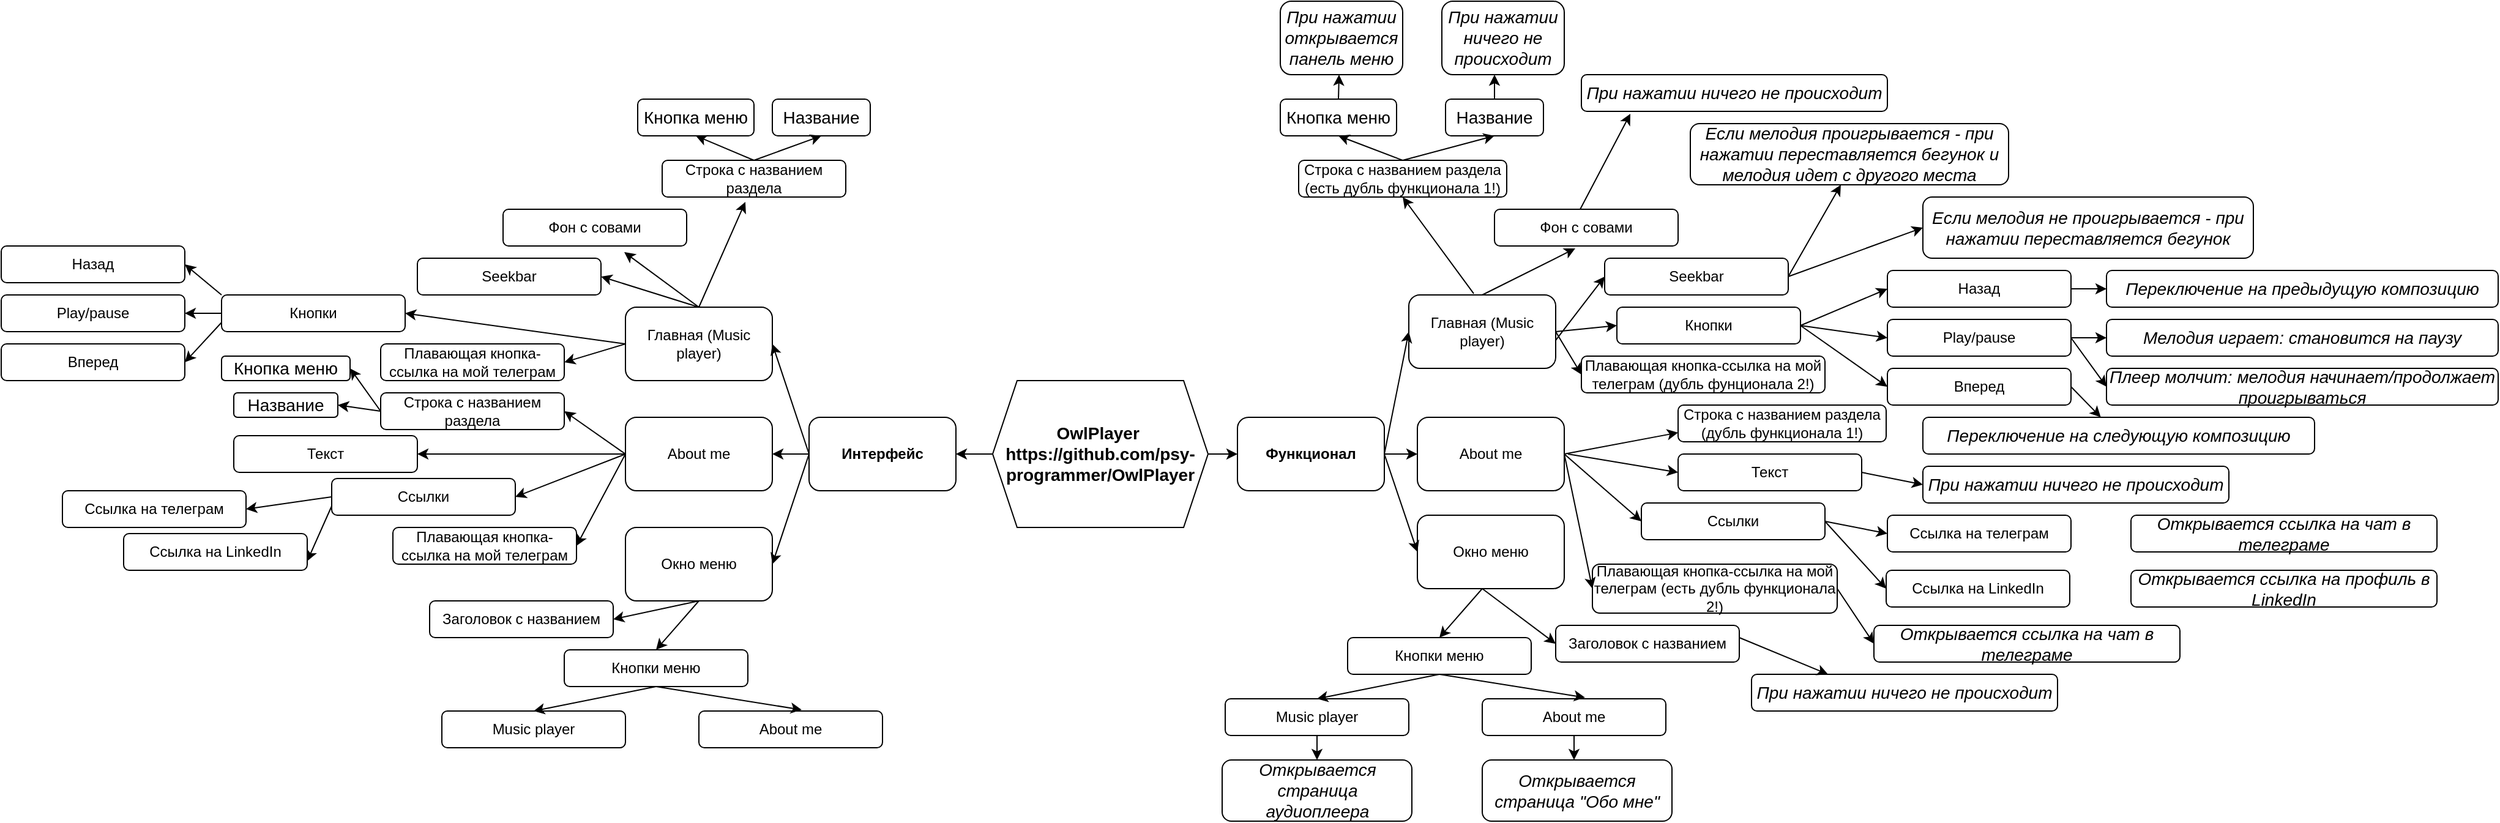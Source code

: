 <mxfile version="20.8.16" type="device"><diagram name="Страница 1" id="wlmqY3EGqq2EvSw1T-pK"><mxGraphModel dx="1947" dy="1701" grid="1" gridSize="10" guides="1" tooltips="1" connect="1" arrows="1" fold="1" page="1" pageScale="1" pageWidth="827" pageHeight="1169" math="0" shadow="0"><root><mxCell id="0"/><mxCell id="1" parent="0"/><mxCell id="CNQ6CrilZ396nEwIzc4L-50" value="" style="edgeStyle=orthogonalEdgeStyle;rounded=0;orthogonalLoop=1;jettySize=auto;html=1;" parent="1" source="CNQ6CrilZ396nEwIzc4L-1" target="CNQ6CrilZ396nEwIzc4L-6" edge="1"><mxGeometry relative="1" as="geometry"/></mxCell><mxCell id="CNQ6CrilZ396nEwIzc4L-1" value="&lt;font style=&quot;font-size: 14px;&quot;&gt;&lt;b&gt;OwlPlayer&amp;nbsp;&lt;br&gt;https://github.com/psy-programmer/OwlPlayer&lt;/b&gt;&lt;/font&gt;" style="shape=hexagon;perimeter=hexagonPerimeter2;whiteSpace=wrap;html=1;fixedSize=1;" parent="1" vertex="1"><mxGeometry x="360" y="190" width="176" height="120" as="geometry"/></mxCell><mxCell id="CNQ6CrilZ396nEwIzc4L-8" value="" style="edgeStyle=orthogonalEdgeStyle;rounded=0;orthogonalLoop=1;jettySize=auto;html=1;" parent="1" source="CNQ6CrilZ396nEwIzc4L-2" target="CNQ6CrilZ396nEwIzc4L-4" edge="1"><mxGeometry relative="1" as="geometry"/></mxCell><mxCell id="CNQ6CrilZ396nEwIzc4L-2" value="&lt;b&gt;Интерфейс&lt;/b&gt;" style="rounded=1;whiteSpace=wrap;html=1;" parent="1" vertex="1"><mxGeometry x="210" y="220" width="120" height="60" as="geometry"/></mxCell><mxCell id="CNQ6CrilZ396nEwIzc4L-3" value="Главная (Music player)" style="rounded=1;whiteSpace=wrap;html=1;" parent="1" vertex="1"><mxGeometry x="60" y="130" width="120" height="60" as="geometry"/></mxCell><mxCell id="CNQ6CrilZ396nEwIzc4L-4" value="About me" style="rounded=1;whiteSpace=wrap;html=1;" parent="1" vertex="1"><mxGeometry x="60" y="220" width="120" height="60" as="geometry"/></mxCell><mxCell id="CNQ6CrilZ396nEwIzc4L-5" value="Окно меню" style="rounded=1;whiteSpace=wrap;html=1;" parent="1" vertex="1"><mxGeometry x="60" y="310" width="120" height="60" as="geometry"/></mxCell><mxCell id="6LfCmy8gmKHxWQRfCcgn-65" value="" style="edgeStyle=orthogonalEdgeStyle;rounded=0;orthogonalLoop=1;jettySize=auto;html=1;" edge="1" parent="1" source="CNQ6CrilZ396nEwIzc4L-6" target="6LfCmy8gmKHxWQRfCcgn-37"><mxGeometry relative="1" as="geometry"/></mxCell><mxCell id="CNQ6CrilZ396nEwIzc4L-6" value="&lt;b&gt;Функционал&lt;/b&gt;" style="rounded=1;whiteSpace=wrap;html=1;" parent="1" vertex="1"><mxGeometry x="560" y="220" width="120" height="60" as="geometry"/></mxCell><mxCell id="CNQ6CrilZ396nEwIzc4L-7" value="" style="endArrow=classic;html=1;rounded=0;exitX=0;exitY=0.5;exitDx=0;exitDy=0;entryX=1;entryY=0.5;entryDx=0;entryDy=0;" parent="1" source="CNQ6CrilZ396nEwIzc4L-1" target="CNQ6CrilZ396nEwIzc4L-2" edge="1"><mxGeometry width="50" height="50" relative="1" as="geometry"><mxPoint x="390" y="270" as="sourcePoint"/><mxPoint x="440" y="220" as="targetPoint"/></mxGeometry></mxCell><mxCell id="CNQ6CrilZ396nEwIzc4L-10" value="" style="endArrow=classic;html=1;rounded=0;exitX=0;exitY=0.5;exitDx=0;exitDy=0;entryX=1;entryY=0.5;entryDx=0;entryDy=0;" parent="1" source="CNQ6CrilZ396nEwIzc4L-2" target="CNQ6CrilZ396nEwIzc4L-3" edge="1"><mxGeometry width="50" height="50" relative="1" as="geometry"><mxPoint x="390" y="270" as="sourcePoint"/><mxPoint x="440" y="220" as="targetPoint"/></mxGeometry></mxCell><mxCell id="CNQ6CrilZ396nEwIzc4L-11" value="" style="endArrow=classic;html=1;rounded=0;exitX=0;exitY=0.5;exitDx=0;exitDy=0;entryX=1;entryY=0.5;entryDx=0;entryDy=0;" parent="1" source="CNQ6CrilZ396nEwIzc4L-2" target="CNQ6CrilZ396nEwIzc4L-5" edge="1"><mxGeometry width="50" height="50" relative="1" as="geometry"><mxPoint x="390" y="270" as="sourcePoint"/><mxPoint x="440" y="220" as="targetPoint"/></mxGeometry></mxCell><mxCell id="CNQ6CrilZ396nEwIzc4L-12" value="Строка с названием раздела" style="rounded=1;whiteSpace=wrap;html=1;" parent="1" vertex="1"><mxGeometry x="90" y="10" width="150" height="30" as="geometry"/></mxCell><mxCell id="CNQ6CrilZ396nEwIzc4L-14" value="Фон с совами" style="rounded=1;whiteSpace=wrap;html=1;" parent="1" vertex="1"><mxGeometry x="-40" y="50" width="150" height="30" as="geometry"/></mxCell><mxCell id="CNQ6CrilZ396nEwIzc4L-15" value="Seekbar" style="rounded=1;whiteSpace=wrap;html=1;" parent="1" vertex="1"><mxGeometry x="-110" y="90" width="150" height="30" as="geometry"/></mxCell><mxCell id="CNQ6CrilZ396nEwIzc4L-16" value="Кнопки" style="rounded=1;whiteSpace=wrap;html=1;" parent="1" vertex="1"><mxGeometry x="-270" y="120" width="150" height="30" as="geometry"/></mxCell><mxCell id="CNQ6CrilZ396nEwIzc4L-17" value="Плавающая кнопка-ссылка на мой телеграм" style="rounded=1;whiteSpace=wrap;html=1;" parent="1" vertex="1"><mxGeometry x="-140" y="160" width="150" height="30" as="geometry"/></mxCell><mxCell id="CNQ6CrilZ396nEwIzc4L-18" value="Строка с названием раздела" style="rounded=1;whiteSpace=wrap;html=1;" parent="1" vertex="1"><mxGeometry x="-140" y="200" width="150" height="30" as="geometry"/></mxCell><mxCell id="CNQ6CrilZ396nEwIzc4L-20" value="Текст" style="rounded=1;whiteSpace=wrap;html=1;" parent="1" vertex="1"><mxGeometry x="-260" y="235" width="150" height="30" as="geometry"/></mxCell><mxCell id="CNQ6CrilZ396nEwIzc4L-21" value="Ссылки" style="rounded=1;whiteSpace=wrap;html=1;" parent="1" vertex="1"><mxGeometry x="-180" y="270" width="150" height="30" as="geometry"/></mxCell><mxCell id="CNQ6CrilZ396nEwIzc4L-23" value="Плавающая кнопка-ссылка на мой телеграм" style="rounded=1;whiteSpace=wrap;html=1;" parent="1" vertex="1"><mxGeometry x="-130" y="310" width="150" height="30" as="geometry"/></mxCell><mxCell id="CNQ6CrilZ396nEwIzc4L-24" value="Заголовок с названием" style="rounded=1;whiteSpace=wrap;html=1;" parent="1" vertex="1"><mxGeometry x="-100" y="370" width="150" height="30" as="geometry"/></mxCell><mxCell id="CNQ6CrilZ396nEwIzc4L-26" value="Кнопки меню" style="rounded=1;whiteSpace=wrap;html=1;" parent="1" vertex="1"><mxGeometry x="10" y="410" width="150" height="30" as="geometry"/></mxCell><mxCell id="CNQ6CrilZ396nEwIzc4L-27" value="Назад" style="rounded=1;whiteSpace=wrap;html=1;" parent="1" vertex="1"><mxGeometry x="-450" y="80" width="150" height="30" as="geometry"/></mxCell><mxCell id="CNQ6CrilZ396nEwIzc4L-28" value="Play/pause&lt;br&gt;" style="rounded=1;whiteSpace=wrap;html=1;" parent="1" vertex="1"><mxGeometry x="-450" y="120" width="150" height="30" as="geometry"/></mxCell><mxCell id="CNQ6CrilZ396nEwIzc4L-29" value="Вперед" style="rounded=1;whiteSpace=wrap;html=1;" parent="1" vertex="1"><mxGeometry x="-450" y="160" width="150" height="30" as="geometry"/></mxCell><mxCell id="CNQ6CrilZ396nEwIzc4L-30" value="Music player" style="rounded=1;whiteSpace=wrap;html=1;" parent="1" vertex="1"><mxGeometry x="-90" y="460" width="150" height="30" as="geometry"/></mxCell><mxCell id="CNQ6CrilZ396nEwIzc4L-31" value="About me" style="rounded=1;whiteSpace=wrap;html=1;" parent="1" vertex="1"><mxGeometry x="120" y="460" width="150" height="30" as="geometry"/></mxCell><mxCell id="CNQ6CrilZ396nEwIzc4L-32" value="" style="endArrow=classic;html=1;rounded=0;exitX=0.5;exitY=0;exitDx=0;exitDy=0;entryX=0.453;entryY=1.133;entryDx=0;entryDy=0;entryPerimeter=0;" parent="1" source="CNQ6CrilZ396nEwIzc4L-3" target="CNQ6CrilZ396nEwIzc4L-12" edge="1"><mxGeometry width="50" height="50" relative="1" as="geometry"><mxPoint x="50" y="270" as="sourcePoint"/><mxPoint x="100" y="220" as="targetPoint"/></mxGeometry></mxCell><mxCell id="CNQ6CrilZ396nEwIzc4L-35" value="" style="endArrow=classic;html=1;rounded=0;entryX=0.66;entryY=1.167;entryDx=0;entryDy=0;entryPerimeter=0;" parent="1" target="CNQ6CrilZ396nEwIzc4L-14" edge="1"><mxGeometry width="50" height="50" relative="1" as="geometry"><mxPoint x="120" y="130" as="sourcePoint"/><mxPoint x="167.95" y="53.99" as="targetPoint"/></mxGeometry></mxCell><mxCell id="CNQ6CrilZ396nEwIzc4L-36" value="" style="endArrow=classic;html=1;rounded=0;entryX=1;entryY=0.5;entryDx=0;entryDy=0;" parent="1" target="CNQ6CrilZ396nEwIzc4L-15" edge="1"><mxGeometry width="50" height="50" relative="1" as="geometry"><mxPoint x="120" y="130" as="sourcePoint"/><mxPoint x="72" y="96" as="targetPoint"/></mxGeometry></mxCell><mxCell id="CNQ6CrilZ396nEwIzc4L-37" value="" style="endArrow=classic;html=1;rounded=0;entryX=1;entryY=0.5;entryDx=0;entryDy=0;exitX=0;exitY=0.5;exitDx=0;exitDy=0;" parent="1" source="CNQ6CrilZ396nEwIzc4L-3" target="CNQ6CrilZ396nEwIzc4L-16" edge="1"><mxGeometry width="50" height="50" relative="1" as="geometry"><mxPoint x="130" y="140" as="sourcePoint"/><mxPoint x="50" y="115" as="targetPoint"/></mxGeometry></mxCell><mxCell id="CNQ6CrilZ396nEwIzc4L-38" value="" style="endArrow=classic;html=1;rounded=0;entryX=1;entryY=0.5;entryDx=0;entryDy=0;" parent="1" target="CNQ6CrilZ396nEwIzc4L-17" edge="1"><mxGeometry width="50" height="50" relative="1" as="geometry"><mxPoint x="60" y="160" as="sourcePoint"/><mxPoint x="-110" y="145" as="targetPoint"/></mxGeometry></mxCell><mxCell id="CNQ6CrilZ396nEwIzc4L-39" value="" style="endArrow=classic;html=1;rounded=0;entryX=1;entryY=0.5;entryDx=0;entryDy=0;exitX=0;exitY=0.5;exitDx=0;exitDy=0;" parent="1" source="CNQ6CrilZ396nEwIzc4L-4" target="CNQ6CrilZ396nEwIzc4L-18" edge="1"><mxGeometry width="50" height="50" relative="1" as="geometry"><mxPoint x="70" y="170" as="sourcePoint"/><mxPoint x="20" y="185" as="targetPoint"/></mxGeometry></mxCell><mxCell id="CNQ6CrilZ396nEwIzc4L-40" value="" style="endArrow=classic;html=1;rounded=0;entryX=1;entryY=0.5;entryDx=0;entryDy=0;exitX=0;exitY=0;exitDx=0;exitDy=0;" parent="1" source="CNQ6CrilZ396nEwIzc4L-16" target="CNQ6CrilZ396nEwIzc4L-27" edge="1"><mxGeometry width="50" height="50" relative="1" as="geometry"><mxPoint x="-100" y="130" as="sourcePoint"/><mxPoint x="-280" y="105" as="targetPoint"/></mxGeometry></mxCell><mxCell id="CNQ6CrilZ396nEwIzc4L-41" value="" style="endArrow=classic;html=1;rounded=0;entryX=1;entryY=0.5;entryDx=0;entryDy=0;" parent="1" target="CNQ6CrilZ396nEwIzc4L-28" edge="1"><mxGeometry width="50" height="50" relative="1" as="geometry"><mxPoint x="-270" y="135" as="sourcePoint"/><mxPoint x="-290" y="105" as="targetPoint"/></mxGeometry></mxCell><mxCell id="CNQ6CrilZ396nEwIzc4L-42" value="" style="endArrow=classic;html=1;rounded=0;entryX=1;entryY=0.5;entryDx=0;entryDy=0;exitX=0;exitY=0.75;exitDx=0;exitDy=0;" parent="1" source="CNQ6CrilZ396nEwIzc4L-16" target="CNQ6CrilZ396nEwIzc4L-29" edge="1"><mxGeometry width="50" height="50" relative="1" as="geometry"><mxPoint x="-260" y="145" as="sourcePoint"/><mxPoint x="-300" y="145" as="targetPoint"/></mxGeometry></mxCell><mxCell id="CNQ6CrilZ396nEwIzc4L-43" value="" style="endArrow=classic;html=1;rounded=0;entryX=1;entryY=0.5;entryDx=0;entryDy=0;" parent="1" target="CNQ6CrilZ396nEwIzc4L-20" edge="1"><mxGeometry width="50" height="50" relative="1" as="geometry"><mxPoint x="60" y="250" as="sourcePoint"/><mxPoint x="20" y="225" as="targetPoint"/></mxGeometry></mxCell><mxCell id="CNQ6CrilZ396nEwIzc4L-44" value="" style="endArrow=classic;html=1;rounded=0;entryX=1;entryY=0.5;entryDx=0;entryDy=0;" parent="1" target="CNQ6CrilZ396nEwIzc4L-21" edge="1"><mxGeometry width="50" height="50" relative="1" as="geometry"><mxPoint x="60" y="250" as="sourcePoint"/><mxPoint x="-100" y="260" as="targetPoint"/></mxGeometry></mxCell><mxCell id="CNQ6CrilZ396nEwIzc4L-45" value="" style="endArrow=classic;html=1;rounded=0;entryX=1;entryY=0.5;entryDx=0;entryDy=0;exitX=0;exitY=0.5;exitDx=0;exitDy=0;" parent="1" source="CNQ6CrilZ396nEwIzc4L-4" target="CNQ6CrilZ396nEwIzc4L-23" edge="1"><mxGeometry width="50" height="50" relative="1" as="geometry"><mxPoint x="70" y="260" as="sourcePoint"/><mxPoint x="-20" y="295" as="targetPoint"/></mxGeometry></mxCell><mxCell id="CNQ6CrilZ396nEwIzc4L-46" value="" style="endArrow=classic;html=1;rounded=0;entryX=1;entryY=0.5;entryDx=0;entryDy=0;exitX=0.5;exitY=1;exitDx=0;exitDy=0;" parent="1" source="CNQ6CrilZ396nEwIzc4L-5" target="CNQ6CrilZ396nEwIzc4L-24" edge="1"><mxGeometry width="50" height="50" relative="1" as="geometry"><mxPoint x="70" y="260" as="sourcePoint"/><mxPoint x="30" y="335" as="targetPoint"/></mxGeometry></mxCell><mxCell id="CNQ6CrilZ396nEwIzc4L-47" value="" style="endArrow=classic;html=1;rounded=0;entryX=0.5;entryY=0;entryDx=0;entryDy=0;" parent="1" target="CNQ6CrilZ396nEwIzc4L-26" edge="1"><mxGeometry width="50" height="50" relative="1" as="geometry"><mxPoint x="120" y="370" as="sourcePoint"/><mxPoint x="60" y="395" as="targetPoint"/></mxGeometry></mxCell><mxCell id="CNQ6CrilZ396nEwIzc4L-48" value="" style="endArrow=classic;html=1;rounded=0;entryX=0.5;entryY=0;entryDx=0;entryDy=0;exitX=0.5;exitY=1;exitDx=0;exitDy=0;" parent="1" source="CNQ6CrilZ396nEwIzc4L-26" target="CNQ6CrilZ396nEwIzc4L-30" edge="1"><mxGeometry width="50" height="50" relative="1" as="geometry"><mxPoint x="130" y="380" as="sourcePoint"/><mxPoint x="95" y="420" as="targetPoint"/></mxGeometry></mxCell><mxCell id="CNQ6CrilZ396nEwIzc4L-49" value="" style="endArrow=classic;html=1;rounded=0;entryX=0.56;entryY=-0.033;entryDx=0;entryDy=0;exitX=0.5;exitY=1;exitDx=0;exitDy=0;entryPerimeter=0;" parent="1" source="CNQ6CrilZ396nEwIzc4L-26" target="CNQ6CrilZ396nEwIzc4L-31" edge="1"><mxGeometry width="50" height="50" relative="1" as="geometry"><mxPoint x="95" y="450" as="sourcePoint"/><mxPoint x="-5" y="470" as="targetPoint"/></mxGeometry></mxCell><mxCell id="6LfCmy8gmKHxWQRfCcgn-36" value="Главная (Music player)" style="rounded=1;whiteSpace=wrap;html=1;" vertex="1" parent="1"><mxGeometry x="700" y="120" width="120" height="60" as="geometry"/></mxCell><mxCell id="6LfCmy8gmKHxWQRfCcgn-37" value="About me" style="rounded=1;whiteSpace=wrap;html=1;" vertex="1" parent="1"><mxGeometry x="707" y="220" width="120" height="60" as="geometry"/></mxCell><mxCell id="6LfCmy8gmKHxWQRfCcgn-38" value="Окно меню" style="rounded=1;whiteSpace=wrap;html=1;" vertex="1" parent="1"><mxGeometry x="707" y="300" width="120" height="60" as="geometry"/></mxCell><mxCell id="6LfCmy8gmKHxWQRfCcgn-39" value="Заголовок с названием" style="rounded=1;whiteSpace=wrap;html=1;" vertex="1" parent="1"><mxGeometry x="820" y="390" width="150" height="30" as="geometry"/></mxCell><mxCell id="6LfCmy8gmKHxWQRfCcgn-40" value="Кнопки меню" style="rounded=1;whiteSpace=wrap;html=1;" vertex="1" parent="1"><mxGeometry x="650" y="400" width="150" height="30" as="geometry"/></mxCell><mxCell id="6LfCmy8gmKHxWQRfCcgn-41" value="Music player" style="rounded=1;whiteSpace=wrap;html=1;" vertex="1" parent="1"><mxGeometry x="550" y="450" width="150" height="30" as="geometry"/></mxCell><mxCell id="6LfCmy8gmKHxWQRfCcgn-42" value="About me" style="rounded=1;whiteSpace=wrap;html=1;" vertex="1" parent="1"><mxGeometry x="760" y="450" width="150" height="30" as="geometry"/></mxCell><mxCell id="6LfCmy8gmKHxWQRfCcgn-43" value="" style="endArrow=classic;html=1;rounded=0;entryX=0;entryY=0.5;entryDx=0;entryDy=0;exitX=0.5;exitY=1;exitDx=0;exitDy=0;" edge="1" target="6LfCmy8gmKHxWQRfCcgn-39" parent="1"><mxGeometry width="50" height="50" relative="1" as="geometry"><mxPoint x="760" y="360" as="sourcePoint"/><mxPoint x="670" y="325" as="targetPoint"/></mxGeometry></mxCell><mxCell id="6LfCmy8gmKHxWQRfCcgn-44" value="" style="endArrow=classic;html=1;rounded=0;entryX=0.5;entryY=0;entryDx=0;entryDy=0;" edge="1" target="6LfCmy8gmKHxWQRfCcgn-40" parent="1"><mxGeometry width="50" height="50" relative="1" as="geometry"><mxPoint x="760" y="360" as="sourcePoint"/><mxPoint x="700" y="385" as="targetPoint"/></mxGeometry></mxCell><mxCell id="6LfCmy8gmKHxWQRfCcgn-45" value="" style="endArrow=classic;html=1;rounded=0;entryX=0.5;entryY=0;entryDx=0;entryDy=0;exitX=0.5;exitY=1;exitDx=0;exitDy=0;" edge="1" source="6LfCmy8gmKHxWQRfCcgn-40" target="6LfCmy8gmKHxWQRfCcgn-41" parent="1"><mxGeometry width="50" height="50" relative="1" as="geometry"><mxPoint x="770" y="370" as="sourcePoint"/><mxPoint x="735" y="410" as="targetPoint"/></mxGeometry></mxCell><mxCell id="6LfCmy8gmKHxWQRfCcgn-46" value="" style="endArrow=classic;html=1;rounded=0;entryX=0.56;entryY=-0.033;entryDx=0;entryDy=0;exitX=0.5;exitY=1;exitDx=0;exitDy=0;entryPerimeter=0;" edge="1" source="6LfCmy8gmKHxWQRfCcgn-40" target="6LfCmy8gmKHxWQRfCcgn-42" parent="1"><mxGeometry width="50" height="50" relative="1" as="geometry"><mxPoint x="735" y="440" as="sourcePoint"/><mxPoint x="635" y="460" as="targetPoint"/></mxGeometry></mxCell><mxCell id="6LfCmy8gmKHxWQRfCcgn-47" value="Строка с названием раздела (дубль функционала 1!)" style="rounded=1;whiteSpace=wrap;html=1;" vertex="1" parent="1"><mxGeometry x="920" y="210" width="170" height="30" as="geometry"/></mxCell><mxCell id="6LfCmy8gmKHxWQRfCcgn-48" value="Текст" style="rounded=1;whiteSpace=wrap;html=1;" vertex="1" parent="1"><mxGeometry x="920" y="250" width="150" height="30" as="geometry"/></mxCell><mxCell id="6LfCmy8gmKHxWQRfCcgn-49" value="Ссылки" style="rounded=1;whiteSpace=wrap;html=1;" vertex="1" parent="1"><mxGeometry x="890" y="290" width="150" height="30" as="geometry"/></mxCell><mxCell id="6LfCmy8gmKHxWQRfCcgn-50" value="Плавающая кнопка-ссылка на мой телеграм (есть дубль функционала 2!)" style="rounded=1;whiteSpace=wrap;html=1;" vertex="1" parent="1"><mxGeometry x="850" y="340" width="200" height="40" as="geometry"/></mxCell><mxCell id="6LfCmy8gmKHxWQRfCcgn-51" value="Ссылка на телеграм" style="rounded=1;whiteSpace=wrap;html=1;" vertex="1" parent="1"><mxGeometry x="-400" y="280" width="150" height="30" as="geometry"/></mxCell><mxCell id="6LfCmy8gmKHxWQRfCcgn-52" value="Ссылка на LinkedIn&lt;br&gt;" style="rounded=1;whiteSpace=wrap;html=1;" vertex="1" parent="1"><mxGeometry x="-350" y="315" width="150" height="30" as="geometry"/></mxCell><mxCell id="6LfCmy8gmKHxWQRfCcgn-53" value="" style="endArrow=classic;html=1;rounded=0;entryX=1;entryY=0.5;entryDx=0;entryDy=0;exitX=0;exitY=0.5;exitDx=0;exitDy=0;" edge="1" parent="1" source="CNQ6CrilZ396nEwIzc4L-21" target="6LfCmy8gmKHxWQRfCcgn-51"><mxGeometry width="50" height="50" relative="1" as="geometry"><mxPoint x="-260" y="152.5" as="sourcePoint"/><mxPoint x="-290" y="195" as="targetPoint"/></mxGeometry></mxCell><mxCell id="6LfCmy8gmKHxWQRfCcgn-54" value="" style="endArrow=classic;html=1;rounded=0;entryX=1;entryY=0.75;entryDx=0;entryDy=0;exitX=0;exitY=0.75;exitDx=0;exitDy=0;" edge="1" parent="1" source="CNQ6CrilZ396nEwIzc4L-21" target="6LfCmy8gmKHxWQRfCcgn-52"><mxGeometry width="50" height="50" relative="1" as="geometry"><mxPoint x="-170" y="295" as="sourcePoint"/><mxPoint x="-240" y="305" as="targetPoint"/></mxGeometry></mxCell><mxCell id="6LfCmy8gmKHxWQRfCcgn-55" value="Ссылка на телеграм" style="rounded=1;whiteSpace=wrap;html=1;" vertex="1" parent="1"><mxGeometry x="1091" y="300" width="150" height="30" as="geometry"/></mxCell><mxCell id="6LfCmy8gmKHxWQRfCcgn-56" value="Ссылка на LinkedIn&lt;br&gt;" style="rounded=1;whiteSpace=wrap;html=1;" vertex="1" parent="1"><mxGeometry x="1090" y="345" width="150" height="30" as="geometry"/></mxCell><mxCell id="6LfCmy8gmKHxWQRfCcgn-57" value="" style="endArrow=classic;html=1;rounded=0;entryX=0;entryY=0.5;entryDx=0;entryDy=0;exitX=1;exitY=0.5;exitDx=0;exitDy=0;" edge="1" target="6LfCmy8gmKHxWQRfCcgn-55" parent="1" source="6LfCmy8gmKHxWQRfCcgn-49"><mxGeometry width="50" height="50" relative="1" as="geometry"><mxPoint x="1340" y="285" as="sourcePoint"/><mxPoint x="1230" y="195" as="targetPoint"/></mxGeometry></mxCell><mxCell id="6LfCmy8gmKHxWQRfCcgn-58" value="" style="endArrow=classic;html=1;rounded=0;entryX=0;entryY=0.5;entryDx=0;entryDy=0;exitX=1;exitY=0.5;exitDx=0;exitDy=0;" edge="1" target="6LfCmy8gmKHxWQRfCcgn-56" parent="1" source="6LfCmy8gmKHxWQRfCcgn-49"><mxGeometry width="50" height="50" relative="1" as="geometry"><mxPoint x="1070" y="300" as="sourcePoint"/><mxPoint x="1280" y="305" as="targetPoint"/></mxGeometry></mxCell><mxCell id="6LfCmy8gmKHxWQRfCcgn-61" value="" style="endArrow=classic;html=1;rounded=0;entryX=0;entryY=0.5;entryDx=0;entryDy=0;exitX=1;exitY=0.5;exitDx=0;exitDy=0;" edge="1" target="6LfCmy8gmKHxWQRfCcgn-50" parent="1"><mxGeometry width="50" height="50" relative="1" as="geometry"><mxPoint x="827" y="250" as="sourcePoint"/><mxPoint x="877" y="340" as="targetPoint"/></mxGeometry></mxCell><mxCell id="6LfCmy8gmKHxWQRfCcgn-62" value="" style="endArrow=classic;html=1;rounded=0;entryX=0;entryY=0.5;entryDx=0;entryDy=0;" edge="1" target="6LfCmy8gmKHxWQRfCcgn-49" parent="1"><mxGeometry width="50" height="50" relative="1" as="geometry"><mxPoint x="827" y="250" as="sourcePoint"/><mxPoint x="927" y="280" as="targetPoint"/></mxGeometry></mxCell><mxCell id="6LfCmy8gmKHxWQRfCcgn-63" value="" style="endArrow=classic;html=1;rounded=0;entryX=0;entryY=0.5;entryDx=0;entryDy=0;" edge="1" parent="1" target="6LfCmy8gmKHxWQRfCcgn-48"><mxGeometry width="50" height="50" relative="1" as="geometry"><mxPoint x="830" y="250" as="sourcePoint"/><mxPoint x="1250" y="340" as="targetPoint"/></mxGeometry></mxCell><mxCell id="6LfCmy8gmKHxWQRfCcgn-64" value="" style="endArrow=classic;html=1;rounded=0;exitX=1;exitY=0.5;exitDx=0;exitDy=0;entryX=0;entryY=0.75;entryDx=0;entryDy=0;" edge="1" parent="1" source="6LfCmy8gmKHxWQRfCcgn-37" target="6LfCmy8gmKHxWQRfCcgn-47"><mxGeometry width="50" height="50" relative="1" as="geometry"><mxPoint x="850" y="390" as="sourcePoint"/><mxPoint x="900" y="340" as="targetPoint"/></mxGeometry></mxCell><mxCell id="6LfCmy8gmKHxWQRfCcgn-66" value="" style="endArrow=classic;html=1;rounded=0;entryX=0;entryY=0.5;entryDx=0;entryDy=0;exitX=1;exitY=0.5;exitDx=0;exitDy=0;" edge="1" parent="1" source="CNQ6CrilZ396nEwIzc4L-6" target="6LfCmy8gmKHxWQRfCcgn-38"><mxGeometry width="50" height="50" relative="1" as="geometry"><mxPoint x="613" y="280" as="sourcePoint"/><mxPoint x="680" y="305" as="targetPoint"/></mxGeometry></mxCell><mxCell id="6LfCmy8gmKHxWQRfCcgn-67" value="" style="endArrow=classic;html=1;rounded=0;exitX=1;exitY=0.5;exitDx=0;exitDy=0;entryX=0;entryY=0.5;entryDx=0;entryDy=0;" edge="1" parent="1" source="CNQ6CrilZ396nEwIzc4L-6" target="6LfCmy8gmKHxWQRfCcgn-36"><mxGeometry width="50" height="50" relative="1" as="geometry"><mxPoint x="837" y="260" as="sourcePoint"/><mxPoint x="930" y="232.5" as="targetPoint"/></mxGeometry></mxCell><mxCell id="6LfCmy8gmKHxWQRfCcgn-68" value="Строка с названием раздела (есть дубль функционала 1!)" style="rounded=1;whiteSpace=wrap;html=1;" vertex="1" parent="1"><mxGeometry x="610" y="10" width="170" height="30" as="geometry"/></mxCell><mxCell id="6LfCmy8gmKHxWQRfCcgn-69" value="Фон с совами" style="rounded=1;whiteSpace=wrap;html=1;" vertex="1" parent="1"><mxGeometry x="770" y="50" width="150" height="30" as="geometry"/></mxCell><mxCell id="6LfCmy8gmKHxWQRfCcgn-70" value="Seekbar" style="rounded=1;whiteSpace=wrap;html=1;" vertex="1" parent="1"><mxGeometry x="860" y="90" width="150" height="30" as="geometry"/></mxCell><mxCell id="6LfCmy8gmKHxWQRfCcgn-71" value="Кнопки" style="rounded=1;whiteSpace=wrap;html=1;" vertex="1" parent="1"><mxGeometry x="870" y="130" width="150" height="30" as="geometry"/></mxCell><mxCell id="6LfCmy8gmKHxWQRfCcgn-72" value="Плавающая кнопка-ссылка на мой телеграм (дубль фунционала 2!)" style="rounded=1;whiteSpace=wrap;html=1;" vertex="1" parent="1"><mxGeometry x="841" y="170" width="199" height="30" as="geometry"/></mxCell><mxCell id="6LfCmy8gmKHxWQRfCcgn-73" value="Назад" style="rounded=1;whiteSpace=wrap;html=1;" vertex="1" parent="1"><mxGeometry x="1091" y="100" width="150" height="30" as="geometry"/></mxCell><mxCell id="6LfCmy8gmKHxWQRfCcgn-74" value="Play/pause&lt;br&gt;" style="rounded=1;whiteSpace=wrap;html=1;" vertex="1" parent="1"><mxGeometry x="1091" y="140" width="150" height="30" as="geometry"/></mxCell><mxCell id="6LfCmy8gmKHxWQRfCcgn-75" value="" style="endArrow=classic;html=1;rounded=0;entryX=0;entryY=0.5;entryDx=0;entryDy=0;exitX=1;exitY=0.5;exitDx=0;exitDy=0;" edge="1" source="6LfCmy8gmKHxWQRfCcgn-71" target="6LfCmy8gmKHxWQRfCcgn-73" parent="1"><mxGeometry width="50" height="50" relative="1" as="geometry"><mxPoint x="1020" y="140" as="sourcePoint"/><mxPoint x="1180" y="65" as="targetPoint"/></mxGeometry></mxCell><mxCell id="6LfCmy8gmKHxWQRfCcgn-76" value="" style="endArrow=classic;html=1;rounded=0;entryX=0;entryY=0.5;entryDx=0;entryDy=0;" edge="1" target="6LfCmy8gmKHxWQRfCcgn-74" parent="1"><mxGeometry width="50" height="50" relative="1" as="geometry"><mxPoint x="1020" y="145" as="sourcePoint"/><mxPoint x="1170" y="65" as="targetPoint"/></mxGeometry></mxCell><mxCell id="6LfCmy8gmKHxWQRfCcgn-79" value="" style="endArrow=classic;html=1;rounded=0;fontSize=14;exitX=0.442;exitY=-0.017;exitDx=0;exitDy=0;exitPerimeter=0;entryX=0.5;entryY=1;entryDx=0;entryDy=0;" edge="1" parent="1" source="6LfCmy8gmKHxWQRfCcgn-36" target="6LfCmy8gmKHxWQRfCcgn-68"><mxGeometry width="50" height="50" relative="1" as="geometry"><mxPoint x="870" y="290" as="sourcePoint"/><mxPoint x="920" y="240" as="targetPoint"/></mxGeometry></mxCell><mxCell id="6LfCmy8gmKHxWQRfCcgn-80" value="" style="endArrow=classic;html=1;rounded=0;fontSize=14;exitX=0.5;exitY=0;exitDx=0;exitDy=0;entryX=0.44;entryY=1.067;entryDx=0;entryDy=0;entryPerimeter=0;" edge="1" parent="1" source="6LfCmy8gmKHxWQRfCcgn-36" target="6LfCmy8gmKHxWQRfCcgn-69"><mxGeometry width="50" height="50" relative="1" as="geometry"><mxPoint x="763.04" y="128.98" as="sourcePoint"/><mxPoint x="715" y="50" as="targetPoint"/></mxGeometry></mxCell><mxCell id="6LfCmy8gmKHxWQRfCcgn-82" value="" style="endArrow=classic;html=1;rounded=0;fontSize=14;exitX=1;exitY=0.5;exitDx=0;exitDy=0;entryX=0;entryY=0.5;entryDx=0;entryDy=0;" edge="1" parent="1" source="6LfCmy8gmKHxWQRfCcgn-36" target="6LfCmy8gmKHxWQRfCcgn-72"><mxGeometry width="50" height="50" relative="1" as="geometry"><mxPoint x="870" y="290" as="sourcePoint"/><mxPoint x="920" y="240" as="targetPoint"/></mxGeometry></mxCell><mxCell id="6LfCmy8gmKHxWQRfCcgn-83" value="" style="endArrow=classic;html=1;rounded=0;fontSize=14;entryX=0;entryY=0.5;entryDx=0;entryDy=0;" edge="1" parent="1" target="6LfCmy8gmKHxWQRfCcgn-71"><mxGeometry width="50" height="50" relative="1" as="geometry"><mxPoint x="820" y="150" as="sourcePoint"/><mxPoint x="870" y="195" as="targetPoint"/></mxGeometry></mxCell><mxCell id="6LfCmy8gmKHxWQRfCcgn-84" value="" style="endArrow=classic;html=1;rounded=0;fontSize=14;exitX=1;exitY=0.617;exitDx=0;exitDy=0;entryX=0;entryY=0.5;entryDx=0;entryDy=0;exitPerimeter=0;" edge="1" parent="1" source="6LfCmy8gmKHxWQRfCcgn-36" target="6LfCmy8gmKHxWQRfCcgn-70"><mxGeometry width="50" height="50" relative="1" as="geometry"><mxPoint x="832.04" y="167.02" as="sourcePoint"/><mxPoint x="880" y="155" as="targetPoint"/></mxGeometry></mxCell><mxCell id="6LfCmy8gmKHxWQRfCcgn-85" value="Вперед" style="rounded=1;whiteSpace=wrap;html=1;" vertex="1" parent="1"><mxGeometry x="1091" y="180" width="150" height="30" as="geometry"/></mxCell><mxCell id="6LfCmy8gmKHxWQRfCcgn-86" value="" style="endArrow=classic;html=1;rounded=0;fontSize=14;exitX=1;exitY=0.5;exitDx=0;exitDy=0;entryX=0;entryY=0.5;entryDx=0;entryDy=0;" edge="1" parent="1" source="6LfCmy8gmKHxWQRfCcgn-71" target="6LfCmy8gmKHxWQRfCcgn-85"><mxGeometry width="50" height="50" relative="1" as="geometry"><mxPoint x="730" y="190" as="sourcePoint"/><mxPoint x="780" y="140" as="targetPoint"/></mxGeometry></mxCell><mxCell id="6LfCmy8gmKHxWQRfCcgn-87" value="Название" style="rounded=1;whiteSpace=wrap;html=1;fontSize=14;" vertex="1" parent="1"><mxGeometry x="730" y="-40" width="80" height="30" as="geometry"/></mxCell><mxCell id="6LfCmy8gmKHxWQRfCcgn-88" value="Кнопка меню" style="rounded=1;whiteSpace=wrap;html=1;fontSize=14;" vertex="1" parent="1"><mxGeometry x="595" y="-40" width="95" height="30" as="geometry"/></mxCell><mxCell id="6LfCmy8gmKHxWQRfCcgn-89" value="" style="endArrow=classic;html=1;rounded=0;fontSize=14;exitX=0.5;exitY=0;exitDx=0;exitDy=0;entryX=0.5;entryY=1;entryDx=0;entryDy=0;" edge="1" parent="1" source="6LfCmy8gmKHxWQRfCcgn-68" target="6LfCmy8gmKHxWQRfCcgn-88"><mxGeometry width="50" height="50" relative="1" as="geometry"><mxPoint x="730" y="190" as="sourcePoint"/><mxPoint x="780" y="140" as="targetPoint"/></mxGeometry></mxCell><mxCell id="6LfCmy8gmKHxWQRfCcgn-90" value="" style="endArrow=classic;html=1;rounded=0;fontSize=14;exitX=0.5;exitY=0;exitDx=0;exitDy=0;entryX=0.5;entryY=1;entryDx=0;entryDy=0;" edge="1" parent="1" source="6LfCmy8gmKHxWQRfCcgn-68" target="6LfCmy8gmKHxWQRfCcgn-87"><mxGeometry width="50" height="50" relative="1" as="geometry"><mxPoint x="715" y="20" as="sourcePoint"/><mxPoint x="657.5" as="targetPoint"/></mxGeometry></mxCell><mxCell id="6LfCmy8gmKHxWQRfCcgn-92" value="&lt;i&gt;При нажатии открывается панель меню&lt;/i&gt;" style="rounded=1;whiteSpace=wrap;html=1;fontSize=14;" vertex="1" parent="1"><mxGeometry x="595" y="-120" width="100" height="60" as="geometry"/></mxCell><mxCell id="6LfCmy8gmKHxWQRfCcgn-93" value="&lt;i&gt;При нажатии ничего не происходит&lt;/i&gt;" style="rounded=1;whiteSpace=wrap;html=1;fontSize=14;" vertex="1" parent="1"><mxGeometry x="727" y="-120" width="100" height="60" as="geometry"/></mxCell><mxCell id="6LfCmy8gmKHxWQRfCcgn-94" value="&lt;i&gt;При нажатии ничего не происходит&lt;/i&gt;" style="rounded=1;whiteSpace=wrap;html=1;fontSize=14;" vertex="1" parent="1"><mxGeometry x="841" y="-60" width="250" height="30" as="geometry"/></mxCell><mxCell id="6LfCmy8gmKHxWQRfCcgn-95" value="&lt;i&gt;Если мелодия проигрывается - при нажатии переставляется бегунок и мелодия идет с другого места&lt;/i&gt;" style="rounded=1;whiteSpace=wrap;html=1;fontSize=14;" vertex="1" parent="1"><mxGeometry x="930" y="-20" width="260" height="50" as="geometry"/></mxCell><mxCell id="6LfCmy8gmKHxWQRfCcgn-96" value="&lt;i&gt;Если мелодия не проигрывается - при нажатии переставляется бегунок&lt;/i&gt;" style="rounded=1;whiteSpace=wrap;html=1;fontSize=14;" vertex="1" parent="1"><mxGeometry x="1120" y="40" width="270" height="50" as="geometry"/></mxCell><mxCell id="6LfCmy8gmKHxWQRfCcgn-97" value="" style="endArrow=classic;html=1;rounded=0;fontSize=14;entryX=0.16;entryY=1.067;entryDx=0;entryDy=0;entryPerimeter=0;" edge="1" parent="1" target="6LfCmy8gmKHxWQRfCcgn-94"><mxGeometry width="50" height="50" relative="1" as="geometry"><mxPoint x="840" y="50" as="sourcePoint"/><mxPoint x="890" as="targetPoint"/></mxGeometry></mxCell><mxCell id="6LfCmy8gmKHxWQRfCcgn-98" value="" style="endArrow=classic;html=1;rounded=0;fontSize=14;entryX=0.473;entryY=1;entryDx=0;entryDy=0;entryPerimeter=0;exitX=1;exitY=0.5;exitDx=0;exitDy=0;" edge="1" parent="1" source="6LfCmy8gmKHxWQRfCcgn-70" target="6LfCmy8gmKHxWQRfCcgn-95"><mxGeometry width="50" height="50" relative="1" as="geometry"><mxPoint x="850" y="60" as="sourcePoint"/><mxPoint x="891" y="-17.99" as="targetPoint"/></mxGeometry></mxCell><mxCell id="6LfCmy8gmKHxWQRfCcgn-99" value="" style="endArrow=classic;html=1;rounded=0;fontSize=14;entryX=0;entryY=0.5;entryDx=0;entryDy=0;exitX=1;exitY=0.5;exitDx=0;exitDy=0;" edge="1" parent="1" source="6LfCmy8gmKHxWQRfCcgn-70" target="6LfCmy8gmKHxWQRfCcgn-96"><mxGeometry width="50" height="50" relative="1" as="geometry"><mxPoint x="955.05" y="97" as="sourcePoint"/><mxPoint x="1062.98" y="40" as="targetPoint"/></mxGeometry></mxCell><mxCell id="6LfCmy8gmKHxWQRfCcgn-100" value="" style="endArrow=classic;html=1;rounded=0;fontSize=14;exitX=0.5;exitY=0;exitDx=0;exitDy=0;" edge="1" parent="1" source="6LfCmy8gmKHxWQRfCcgn-87"><mxGeometry width="50" height="50" relative="1" as="geometry"><mxPoint x="900" y="60" as="sourcePoint"/><mxPoint x="770" y="-60" as="targetPoint"/></mxGeometry></mxCell><mxCell id="6LfCmy8gmKHxWQRfCcgn-105" value="" style="endArrow=classic;html=1;rounded=0;fontSize=14;exitX=0.5;exitY=0;exitDx=0;exitDy=0;" edge="1" parent="1" source="6LfCmy8gmKHxWQRfCcgn-88"><mxGeometry width="50" height="50" relative="1" as="geometry"><mxPoint x="780" y="-30" as="sourcePoint"/><mxPoint x="643" y="-60" as="targetPoint"/></mxGeometry></mxCell><mxCell id="6LfCmy8gmKHxWQRfCcgn-106" value="&lt;i&gt;Переключение на предыдущую композицию&lt;/i&gt;" style="rounded=1;whiteSpace=wrap;html=1;fontSize=14;" vertex="1" parent="1"><mxGeometry x="1270" y="100" width="320" height="30" as="geometry"/></mxCell><mxCell id="6LfCmy8gmKHxWQRfCcgn-107" value="&lt;i&gt;Переключение на следующую композицию&lt;/i&gt;" style="rounded=1;whiteSpace=wrap;html=1;fontSize=14;" vertex="1" parent="1"><mxGeometry x="1120" y="220" width="320" height="30" as="geometry"/></mxCell><mxCell id="6LfCmy8gmKHxWQRfCcgn-109" value="&lt;i&gt;Мелодия играет: становится на паузу&lt;/i&gt;" style="rounded=1;whiteSpace=wrap;html=1;fontSize=14;" vertex="1" parent="1"><mxGeometry x="1270" y="140" width="320" height="30" as="geometry"/></mxCell><mxCell id="6LfCmy8gmKHxWQRfCcgn-110" value="&lt;i&gt;Плеер молчит: мелодия начинает/продолжает проигрываться&lt;/i&gt;" style="rounded=1;whiteSpace=wrap;html=1;fontSize=14;" vertex="1" parent="1"><mxGeometry x="1270" y="180" width="320" height="30" as="geometry"/></mxCell><mxCell id="6LfCmy8gmKHxWQRfCcgn-113" value="" style="endArrow=classic;html=1;rounded=0;fontSize=14;exitX=1;exitY=0.5;exitDx=0;exitDy=0;entryX=0;entryY=0.5;entryDx=0;entryDy=0;" edge="1" parent="1" source="6LfCmy8gmKHxWQRfCcgn-73" target="6LfCmy8gmKHxWQRfCcgn-106"><mxGeometry width="50" height="50" relative="1" as="geometry"><mxPoint x="1240" y="150" as="sourcePoint"/><mxPoint x="1290" y="100" as="targetPoint"/></mxGeometry></mxCell><mxCell id="6LfCmy8gmKHxWQRfCcgn-114" value="" style="endArrow=classic;html=1;rounded=0;fontSize=14;exitX=1;exitY=0.5;exitDx=0;exitDy=0;entryX=0;entryY=0.5;entryDx=0;entryDy=0;" edge="1" parent="1" source="6LfCmy8gmKHxWQRfCcgn-74" target="6LfCmy8gmKHxWQRfCcgn-109"><mxGeometry width="50" height="50" relative="1" as="geometry"><mxPoint x="1251" y="125" as="sourcePoint"/><mxPoint x="1280" y="125" as="targetPoint"/></mxGeometry></mxCell><mxCell id="6LfCmy8gmKHxWQRfCcgn-115" value="" style="endArrow=classic;html=1;rounded=0;fontSize=14;exitX=1;exitY=0.5;exitDx=0;exitDy=0;entryX=0;entryY=0.5;entryDx=0;entryDy=0;" edge="1" parent="1" source="6LfCmy8gmKHxWQRfCcgn-74" target="6LfCmy8gmKHxWQRfCcgn-110"><mxGeometry width="50" height="50" relative="1" as="geometry"><mxPoint x="1251" y="165" as="sourcePoint"/><mxPoint x="1280" y="165" as="targetPoint"/></mxGeometry></mxCell><mxCell id="6LfCmy8gmKHxWQRfCcgn-116" value="" style="endArrow=classic;html=1;rounded=0;fontSize=14;exitX=1;exitY=0.5;exitDx=0;exitDy=0;" edge="1" parent="1" source="6LfCmy8gmKHxWQRfCcgn-85" target="6LfCmy8gmKHxWQRfCcgn-107"><mxGeometry width="50" height="50" relative="1" as="geometry"><mxPoint x="1251" y="165" as="sourcePoint"/><mxPoint x="1280" y="205" as="targetPoint"/></mxGeometry></mxCell><mxCell id="6LfCmy8gmKHxWQRfCcgn-118" value="&lt;i&gt;При нажатии ничего не происходит&lt;/i&gt;" style="rounded=1;whiteSpace=wrap;html=1;fontSize=14;" vertex="1" parent="1"><mxGeometry x="1120" y="260" width="250" height="30" as="geometry"/></mxCell><mxCell id="6LfCmy8gmKHxWQRfCcgn-119" value="" style="endArrow=classic;html=1;rounded=0;fontSize=14;exitX=1;exitY=0.5;exitDx=0;exitDy=0;entryX=0;entryY=0.5;entryDx=0;entryDy=0;" edge="1" parent="1" source="6LfCmy8gmKHxWQRfCcgn-48" target="6LfCmy8gmKHxWQRfCcgn-118"><mxGeometry width="50" height="50" relative="1" as="geometry"><mxPoint x="1080" y="140" as="sourcePoint"/><mxPoint x="1130" y="90" as="targetPoint"/></mxGeometry></mxCell><mxCell id="6LfCmy8gmKHxWQRfCcgn-120" value="&lt;i&gt;При нажатии ничего не происходит&lt;/i&gt;" style="rounded=1;whiteSpace=wrap;html=1;fontSize=14;" vertex="1" parent="1"><mxGeometry x="980" y="430" width="250" height="30" as="geometry"/></mxCell><mxCell id="6LfCmy8gmKHxWQRfCcgn-121" value="&lt;i&gt;Открывается ссылка на чат в телеграме&lt;/i&gt;" style="rounded=1;whiteSpace=wrap;html=1;fontSize=14;" vertex="1" parent="1"><mxGeometry x="1290" y="300" width="250" height="30" as="geometry"/></mxCell><mxCell id="6LfCmy8gmKHxWQRfCcgn-123" value="&lt;i&gt;Открывается ссылка на профиль в LinkedIn&lt;/i&gt;" style="rounded=1;whiteSpace=wrap;html=1;fontSize=14;" vertex="1" parent="1"><mxGeometry x="1290" y="345" width="250" height="30" as="geometry"/></mxCell><mxCell id="6LfCmy8gmKHxWQRfCcgn-124" value="&lt;i&gt;Открывается ссылка на чат в телеграме&lt;/i&gt;" style="rounded=1;whiteSpace=wrap;html=1;fontSize=14;" vertex="1" parent="1"><mxGeometry x="1080" y="390" width="250" height="30" as="geometry"/></mxCell><mxCell id="6LfCmy8gmKHxWQRfCcgn-125" value="" style="endArrow=classic;html=1;rounded=0;fontSize=14;exitX=1;exitY=0.5;exitDx=0;exitDy=0;entryX=0;entryY=0.5;entryDx=0;entryDy=0;" edge="1" parent="1" source="6LfCmy8gmKHxWQRfCcgn-50" target="6LfCmy8gmKHxWQRfCcgn-124"><mxGeometry width="50" height="50" relative="1" as="geometry"><mxPoint x="1080" y="130" as="sourcePoint"/><mxPoint x="1130" y="80" as="targetPoint"/></mxGeometry></mxCell><mxCell id="6LfCmy8gmKHxWQRfCcgn-126" value="" style="endArrow=classic;html=1;rounded=0;fontSize=14;entryX=0.25;entryY=0;entryDx=0;entryDy=0;" edge="1" parent="1" target="6LfCmy8gmKHxWQRfCcgn-120"><mxGeometry width="50" height="50" relative="1" as="geometry"><mxPoint x="970" y="400" as="sourcePoint"/><mxPoint x="1130" y="350" as="targetPoint"/></mxGeometry></mxCell><mxCell id="6LfCmy8gmKHxWQRfCcgn-127" value="&lt;i&gt;Открывается страница аудиоплеера&lt;/i&gt;" style="rounded=1;whiteSpace=wrap;html=1;fontSize=14;" vertex="1" parent="1"><mxGeometry x="547.5" y="500" width="155" height="50" as="geometry"/></mxCell><mxCell id="6LfCmy8gmKHxWQRfCcgn-128" value="&lt;i&gt;Открывается страница &quot;Обо мне&quot;&lt;/i&gt;" style="rounded=1;whiteSpace=wrap;html=1;fontSize=14;" vertex="1" parent="1"><mxGeometry x="760" y="500" width="155" height="50" as="geometry"/></mxCell><mxCell id="6LfCmy8gmKHxWQRfCcgn-129" value="" style="endArrow=classic;html=1;rounded=0;entryX=0.5;entryY=0;entryDx=0;entryDy=0;exitX=0.5;exitY=1;exitDx=0;exitDy=0;" edge="1" parent="1" source="6LfCmy8gmKHxWQRfCcgn-41" target="6LfCmy8gmKHxWQRfCcgn-127"><mxGeometry width="50" height="50" relative="1" as="geometry"><mxPoint x="735" y="440" as="sourcePoint"/><mxPoint x="635" y="460" as="targetPoint"/></mxGeometry></mxCell><mxCell id="6LfCmy8gmKHxWQRfCcgn-130" value="" style="endArrow=classic;html=1;rounded=0;exitX=0.5;exitY=1;exitDx=0;exitDy=0;" edge="1" parent="1" source="6LfCmy8gmKHxWQRfCcgn-42"><mxGeometry width="50" height="50" relative="1" as="geometry"><mxPoint x="635" y="490" as="sourcePoint"/><mxPoint x="835" y="500" as="targetPoint"/></mxGeometry></mxCell><mxCell id="6LfCmy8gmKHxWQRfCcgn-131" value="Название" style="rounded=1;whiteSpace=wrap;html=1;fontSize=14;" vertex="1" parent="1"><mxGeometry x="180" y="-40" width="80" height="30" as="geometry"/></mxCell><mxCell id="6LfCmy8gmKHxWQRfCcgn-132" value="Кнопка меню" style="rounded=1;whiteSpace=wrap;html=1;fontSize=14;" vertex="1" parent="1"><mxGeometry x="70" y="-40" width="95" height="30" as="geometry"/></mxCell><mxCell id="6LfCmy8gmKHxWQRfCcgn-133" value="Название" style="rounded=1;whiteSpace=wrap;html=1;fontSize=14;" vertex="1" parent="1"><mxGeometry x="-260" y="200" width="85" height="20" as="geometry"/></mxCell><mxCell id="6LfCmy8gmKHxWQRfCcgn-134" value="Кнопка меню" style="rounded=1;whiteSpace=wrap;html=1;fontSize=14;" vertex="1" parent="1"><mxGeometry x="-270" y="170" width="105" height="20" as="geometry"/></mxCell><mxCell id="6LfCmy8gmKHxWQRfCcgn-135" value="" style="endArrow=classic;html=1;rounded=0;fontSize=14;exitX=0;exitY=0.5;exitDx=0;exitDy=0;entryX=1;entryY=0.5;entryDx=0;entryDy=0;" edge="1" parent="1" source="CNQ6CrilZ396nEwIzc4L-18" target="6LfCmy8gmKHxWQRfCcgn-134"><mxGeometry width="50" height="50" relative="1" as="geometry"><mxPoint x="30" y="120" as="sourcePoint"/><mxPoint x="80" y="70" as="targetPoint"/></mxGeometry></mxCell><mxCell id="6LfCmy8gmKHxWQRfCcgn-136" value="" style="endArrow=classic;html=1;rounded=0;fontSize=14;exitX=0;exitY=0.5;exitDx=0;exitDy=0;entryX=1;entryY=0.5;entryDx=0;entryDy=0;" edge="1" parent="1" source="CNQ6CrilZ396nEwIzc4L-18" target="6LfCmy8gmKHxWQRfCcgn-133"><mxGeometry width="50" height="50" relative="1" as="geometry"><mxPoint x="-130" y="225" as="sourcePoint"/><mxPoint x="-155" y="190" as="targetPoint"/></mxGeometry></mxCell><mxCell id="6LfCmy8gmKHxWQRfCcgn-137" value="" style="endArrow=classic;html=1;rounded=0;fontSize=14;exitX=0.5;exitY=0;exitDx=0;exitDy=0;entryX=0.5;entryY=1;entryDx=0;entryDy=0;" edge="1" parent="1" source="CNQ6CrilZ396nEwIzc4L-12" target="6LfCmy8gmKHxWQRfCcgn-132"><mxGeometry width="50" height="50" relative="1" as="geometry"><mxPoint x="30" y="120" as="sourcePoint"/><mxPoint x="80" y="70" as="targetPoint"/></mxGeometry></mxCell><mxCell id="6LfCmy8gmKHxWQRfCcgn-138" value="" style="endArrow=classic;html=1;rounded=0;fontSize=14;exitX=0.5;exitY=0;exitDx=0;exitDy=0;entryX=0.5;entryY=1;entryDx=0;entryDy=0;" edge="1" parent="1" source="CNQ6CrilZ396nEwIzc4L-12" target="6LfCmy8gmKHxWQRfCcgn-131"><mxGeometry width="50" height="50" relative="1" as="geometry"><mxPoint x="175" y="20" as="sourcePoint"/><mxPoint x="127.5" as="targetPoint"/></mxGeometry></mxCell></root></mxGraphModel></diagram></mxfile>